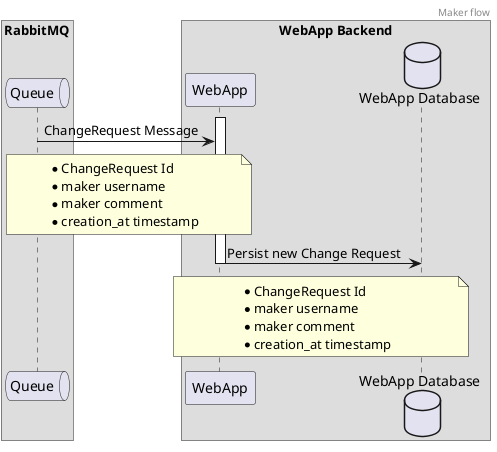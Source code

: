 @startuml
header Maker flow

box "RabbitMQ"
    queue Queue order 10
end box

box "WebApp Backend"
    participant Backend as "WebApp" order 20
    database WebAppDB as "WebApp Database" order 30
end box

activate Backend

Queue -> Backend : ChangeRequest Message
    note over Queue, Backend
        * ChangeRequest Id
        * maker username
        * maker comment
        * creation_at timestamp
    end note

Backend -> WebAppDB : Persist new Change Request
    note over Backend, WebAppDB
        * ChangeRequest Id
        * maker username
        * maker comment
        * creation_at timestamp
    end note

deactivate Backend

@enduml
